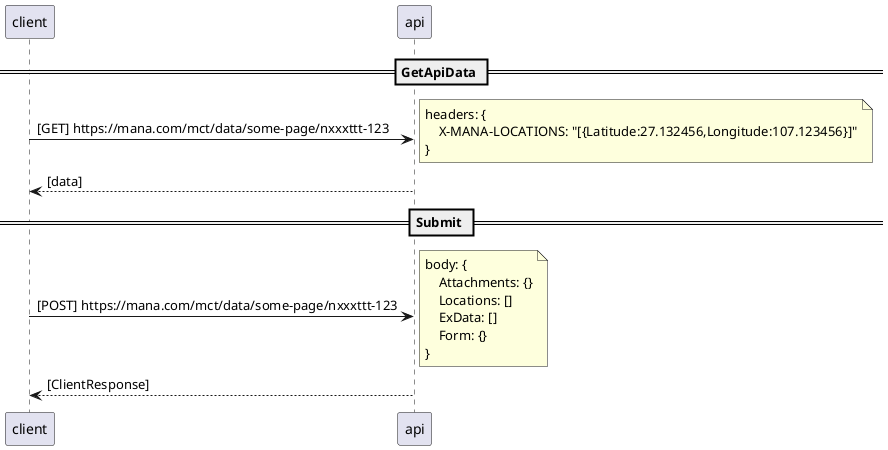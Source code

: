 @startuml sequence

participant client
participant api

== GetApiData ==

client -> api : [GET] https://mana.com/mct/data/some-page/nxxxttt-123
note right
headers: {
    X-MANA-LOCATIONS: "[{Latitude:27.132456,Longitude:107.123456}]"
}
endnote
client <-- api : [data]

== Submit ==

client -> api : [POST] https://mana.com/mct/data/some-page/nxxxttt-123
note right
body: {
    Attachments: {}
    Locations: []
    ExData: []
    Form: {}
}
endnote
client <-- api : [ClientResponse]

@enduml